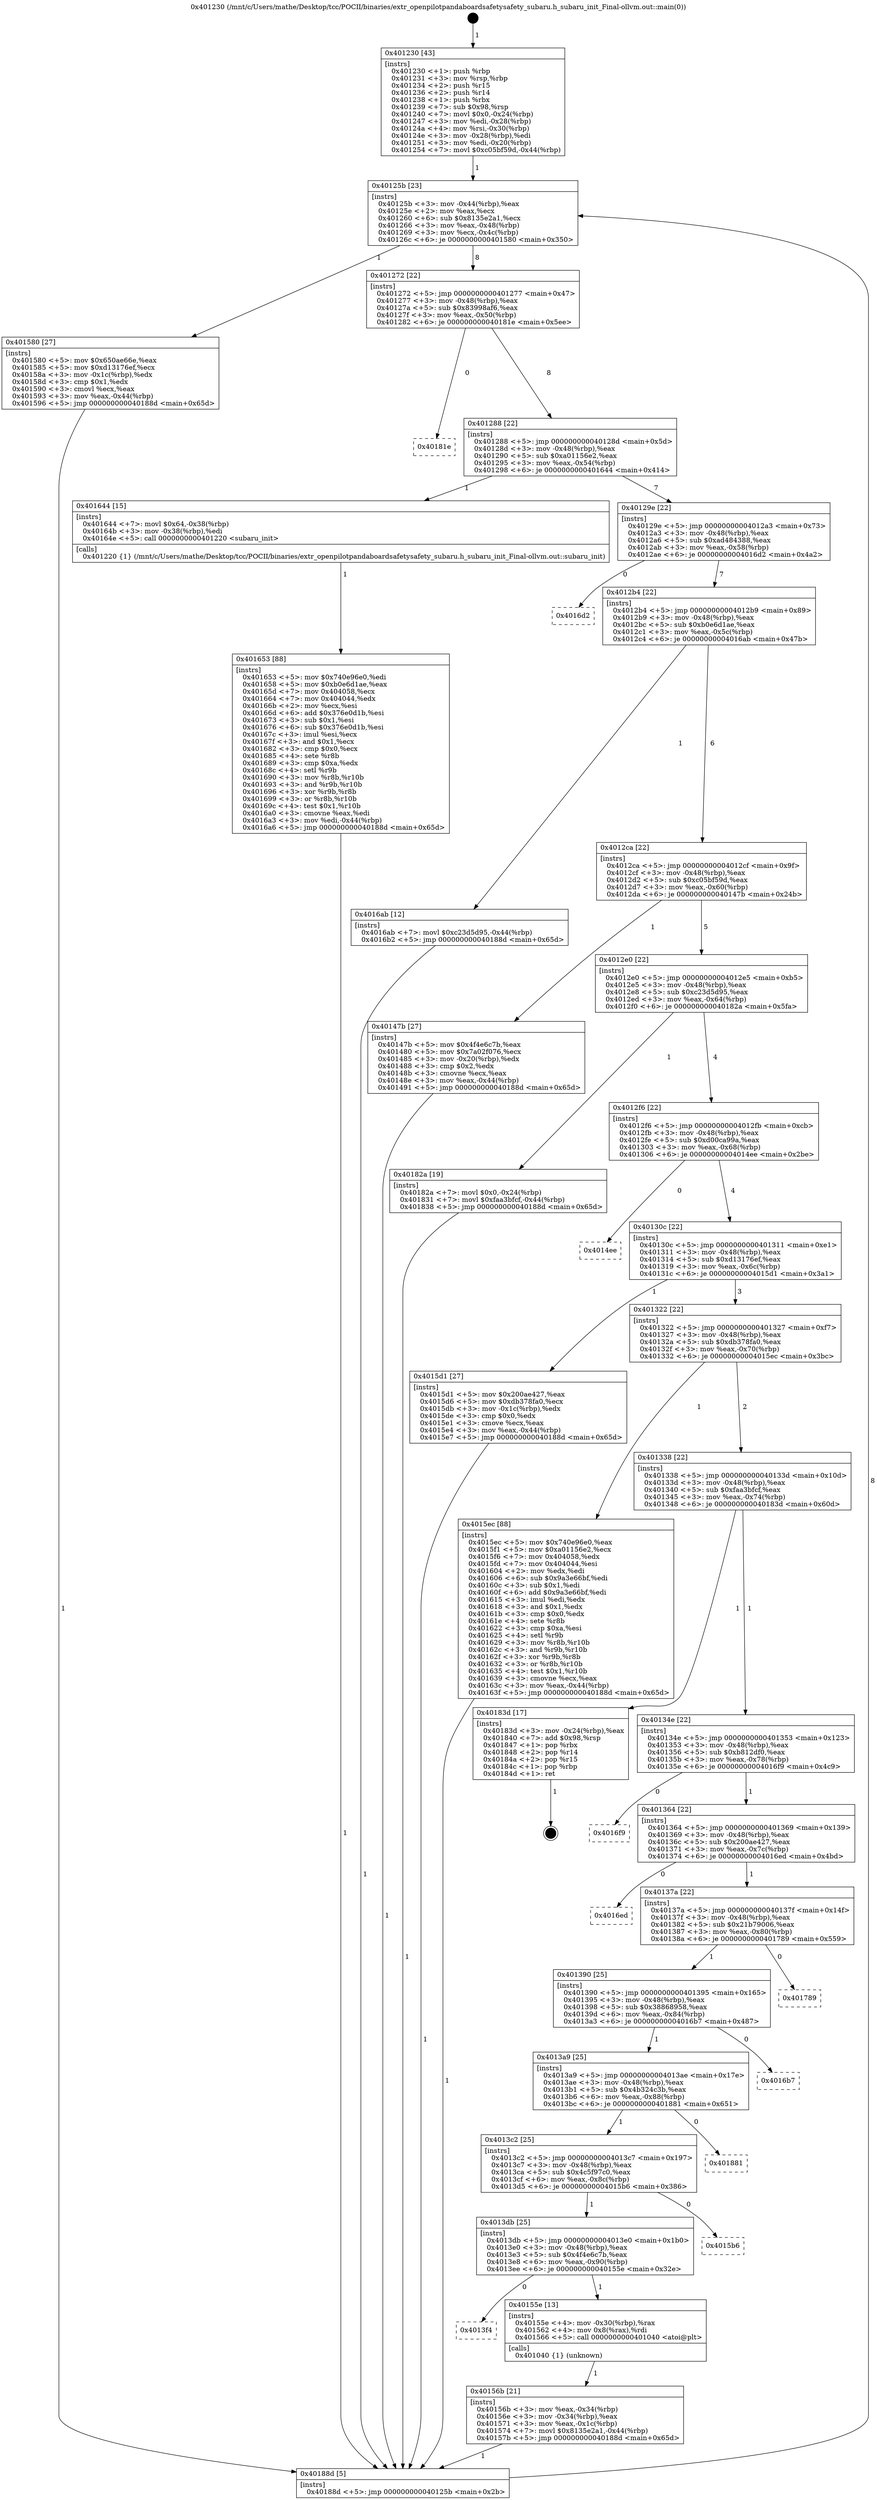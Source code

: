 digraph "0x401230" {
  label = "0x401230 (/mnt/c/Users/mathe/Desktop/tcc/POCII/binaries/extr_openpilotpandaboardsafetysafety_subaru.h_subaru_init_Final-ollvm.out::main(0))"
  labelloc = "t"
  node[shape=record]

  Entry [label="",width=0.3,height=0.3,shape=circle,fillcolor=black,style=filled]
  "0x40125b" [label="{
     0x40125b [23]\l
     | [instrs]\l
     &nbsp;&nbsp;0x40125b \<+3\>: mov -0x44(%rbp),%eax\l
     &nbsp;&nbsp;0x40125e \<+2\>: mov %eax,%ecx\l
     &nbsp;&nbsp;0x401260 \<+6\>: sub $0x8135e2a1,%ecx\l
     &nbsp;&nbsp;0x401266 \<+3\>: mov %eax,-0x48(%rbp)\l
     &nbsp;&nbsp;0x401269 \<+3\>: mov %ecx,-0x4c(%rbp)\l
     &nbsp;&nbsp;0x40126c \<+6\>: je 0000000000401580 \<main+0x350\>\l
  }"]
  "0x401580" [label="{
     0x401580 [27]\l
     | [instrs]\l
     &nbsp;&nbsp;0x401580 \<+5\>: mov $0x650ae66e,%eax\l
     &nbsp;&nbsp;0x401585 \<+5\>: mov $0xd13176ef,%ecx\l
     &nbsp;&nbsp;0x40158a \<+3\>: mov -0x1c(%rbp),%edx\l
     &nbsp;&nbsp;0x40158d \<+3\>: cmp $0x1,%edx\l
     &nbsp;&nbsp;0x401590 \<+3\>: cmovl %ecx,%eax\l
     &nbsp;&nbsp;0x401593 \<+3\>: mov %eax,-0x44(%rbp)\l
     &nbsp;&nbsp;0x401596 \<+5\>: jmp 000000000040188d \<main+0x65d\>\l
  }"]
  "0x401272" [label="{
     0x401272 [22]\l
     | [instrs]\l
     &nbsp;&nbsp;0x401272 \<+5\>: jmp 0000000000401277 \<main+0x47\>\l
     &nbsp;&nbsp;0x401277 \<+3\>: mov -0x48(%rbp),%eax\l
     &nbsp;&nbsp;0x40127a \<+5\>: sub $0x83998af6,%eax\l
     &nbsp;&nbsp;0x40127f \<+3\>: mov %eax,-0x50(%rbp)\l
     &nbsp;&nbsp;0x401282 \<+6\>: je 000000000040181e \<main+0x5ee\>\l
  }"]
  Exit [label="",width=0.3,height=0.3,shape=circle,fillcolor=black,style=filled,peripheries=2]
  "0x40181e" [label="{
     0x40181e\l
  }", style=dashed]
  "0x401288" [label="{
     0x401288 [22]\l
     | [instrs]\l
     &nbsp;&nbsp;0x401288 \<+5\>: jmp 000000000040128d \<main+0x5d\>\l
     &nbsp;&nbsp;0x40128d \<+3\>: mov -0x48(%rbp),%eax\l
     &nbsp;&nbsp;0x401290 \<+5\>: sub $0xa01156e2,%eax\l
     &nbsp;&nbsp;0x401295 \<+3\>: mov %eax,-0x54(%rbp)\l
     &nbsp;&nbsp;0x401298 \<+6\>: je 0000000000401644 \<main+0x414\>\l
  }"]
  "0x401653" [label="{
     0x401653 [88]\l
     | [instrs]\l
     &nbsp;&nbsp;0x401653 \<+5\>: mov $0x740e96e0,%edi\l
     &nbsp;&nbsp;0x401658 \<+5\>: mov $0xb0e6d1ae,%eax\l
     &nbsp;&nbsp;0x40165d \<+7\>: mov 0x404058,%ecx\l
     &nbsp;&nbsp;0x401664 \<+7\>: mov 0x404044,%edx\l
     &nbsp;&nbsp;0x40166b \<+2\>: mov %ecx,%esi\l
     &nbsp;&nbsp;0x40166d \<+6\>: add $0x376e0d1b,%esi\l
     &nbsp;&nbsp;0x401673 \<+3\>: sub $0x1,%esi\l
     &nbsp;&nbsp;0x401676 \<+6\>: sub $0x376e0d1b,%esi\l
     &nbsp;&nbsp;0x40167c \<+3\>: imul %esi,%ecx\l
     &nbsp;&nbsp;0x40167f \<+3\>: and $0x1,%ecx\l
     &nbsp;&nbsp;0x401682 \<+3\>: cmp $0x0,%ecx\l
     &nbsp;&nbsp;0x401685 \<+4\>: sete %r8b\l
     &nbsp;&nbsp;0x401689 \<+3\>: cmp $0xa,%edx\l
     &nbsp;&nbsp;0x40168c \<+4\>: setl %r9b\l
     &nbsp;&nbsp;0x401690 \<+3\>: mov %r8b,%r10b\l
     &nbsp;&nbsp;0x401693 \<+3\>: and %r9b,%r10b\l
     &nbsp;&nbsp;0x401696 \<+3\>: xor %r9b,%r8b\l
     &nbsp;&nbsp;0x401699 \<+3\>: or %r8b,%r10b\l
     &nbsp;&nbsp;0x40169c \<+4\>: test $0x1,%r10b\l
     &nbsp;&nbsp;0x4016a0 \<+3\>: cmovne %eax,%edi\l
     &nbsp;&nbsp;0x4016a3 \<+3\>: mov %edi,-0x44(%rbp)\l
     &nbsp;&nbsp;0x4016a6 \<+5\>: jmp 000000000040188d \<main+0x65d\>\l
  }"]
  "0x401644" [label="{
     0x401644 [15]\l
     | [instrs]\l
     &nbsp;&nbsp;0x401644 \<+7\>: movl $0x64,-0x38(%rbp)\l
     &nbsp;&nbsp;0x40164b \<+3\>: mov -0x38(%rbp),%edi\l
     &nbsp;&nbsp;0x40164e \<+5\>: call 0000000000401220 \<subaru_init\>\l
     | [calls]\l
     &nbsp;&nbsp;0x401220 \{1\} (/mnt/c/Users/mathe/Desktop/tcc/POCII/binaries/extr_openpilotpandaboardsafetysafety_subaru.h_subaru_init_Final-ollvm.out::subaru_init)\l
  }"]
  "0x40129e" [label="{
     0x40129e [22]\l
     | [instrs]\l
     &nbsp;&nbsp;0x40129e \<+5\>: jmp 00000000004012a3 \<main+0x73\>\l
     &nbsp;&nbsp;0x4012a3 \<+3\>: mov -0x48(%rbp),%eax\l
     &nbsp;&nbsp;0x4012a6 \<+5\>: sub $0xad484388,%eax\l
     &nbsp;&nbsp;0x4012ab \<+3\>: mov %eax,-0x58(%rbp)\l
     &nbsp;&nbsp;0x4012ae \<+6\>: je 00000000004016d2 \<main+0x4a2\>\l
  }"]
  "0x40156b" [label="{
     0x40156b [21]\l
     | [instrs]\l
     &nbsp;&nbsp;0x40156b \<+3\>: mov %eax,-0x34(%rbp)\l
     &nbsp;&nbsp;0x40156e \<+3\>: mov -0x34(%rbp),%eax\l
     &nbsp;&nbsp;0x401571 \<+3\>: mov %eax,-0x1c(%rbp)\l
     &nbsp;&nbsp;0x401574 \<+7\>: movl $0x8135e2a1,-0x44(%rbp)\l
     &nbsp;&nbsp;0x40157b \<+5\>: jmp 000000000040188d \<main+0x65d\>\l
  }"]
  "0x4016d2" [label="{
     0x4016d2\l
  }", style=dashed]
  "0x4012b4" [label="{
     0x4012b4 [22]\l
     | [instrs]\l
     &nbsp;&nbsp;0x4012b4 \<+5\>: jmp 00000000004012b9 \<main+0x89\>\l
     &nbsp;&nbsp;0x4012b9 \<+3\>: mov -0x48(%rbp),%eax\l
     &nbsp;&nbsp;0x4012bc \<+5\>: sub $0xb0e6d1ae,%eax\l
     &nbsp;&nbsp;0x4012c1 \<+3\>: mov %eax,-0x5c(%rbp)\l
     &nbsp;&nbsp;0x4012c4 \<+6\>: je 00000000004016ab \<main+0x47b\>\l
  }"]
  "0x4013f4" [label="{
     0x4013f4\l
  }", style=dashed]
  "0x4016ab" [label="{
     0x4016ab [12]\l
     | [instrs]\l
     &nbsp;&nbsp;0x4016ab \<+7\>: movl $0xc23d5d95,-0x44(%rbp)\l
     &nbsp;&nbsp;0x4016b2 \<+5\>: jmp 000000000040188d \<main+0x65d\>\l
  }"]
  "0x4012ca" [label="{
     0x4012ca [22]\l
     | [instrs]\l
     &nbsp;&nbsp;0x4012ca \<+5\>: jmp 00000000004012cf \<main+0x9f\>\l
     &nbsp;&nbsp;0x4012cf \<+3\>: mov -0x48(%rbp),%eax\l
     &nbsp;&nbsp;0x4012d2 \<+5\>: sub $0xc05bf59d,%eax\l
     &nbsp;&nbsp;0x4012d7 \<+3\>: mov %eax,-0x60(%rbp)\l
     &nbsp;&nbsp;0x4012da \<+6\>: je 000000000040147b \<main+0x24b\>\l
  }"]
  "0x40155e" [label="{
     0x40155e [13]\l
     | [instrs]\l
     &nbsp;&nbsp;0x40155e \<+4\>: mov -0x30(%rbp),%rax\l
     &nbsp;&nbsp;0x401562 \<+4\>: mov 0x8(%rax),%rdi\l
     &nbsp;&nbsp;0x401566 \<+5\>: call 0000000000401040 \<atoi@plt\>\l
     | [calls]\l
     &nbsp;&nbsp;0x401040 \{1\} (unknown)\l
  }"]
  "0x40147b" [label="{
     0x40147b [27]\l
     | [instrs]\l
     &nbsp;&nbsp;0x40147b \<+5\>: mov $0x4f4e6c7b,%eax\l
     &nbsp;&nbsp;0x401480 \<+5\>: mov $0x7a02f076,%ecx\l
     &nbsp;&nbsp;0x401485 \<+3\>: mov -0x20(%rbp),%edx\l
     &nbsp;&nbsp;0x401488 \<+3\>: cmp $0x2,%edx\l
     &nbsp;&nbsp;0x40148b \<+3\>: cmovne %ecx,%eax\l
     &nbsp;&nbsp;0x40148e \<+3\>: mov %eax,-0x44(%rbp)\l
     &nbsp;&nbsp;0x401491 \<+5\>: jmp 000000000040188d \<main+0x65d\>\l
  }"]
  "0x4012e0" [label="{
     0x4012e0 [22]\l
     | [instrs]\l
     &nbsp;&nbsp;0x4012e0 \<+5\>: jmp 00000000004012e5 \<main+0xb5\>\l
     &nbsp;&nbsp;0x4012e5 \<+3\>: mov -0x48(%rbp),%eax\l
     &nbsp;&nbsp;0x4012e8 \<+5\>: sub $0xc23d5d95,%eax\l
     &nbsp;&nbsp;0x4012ed \<+3\>: mov %eax,-0x64(%rbp)\l
     &nbsp;&nbsp;0x4012f0 \<+6\>: je 000000000040182a \<main+0x5fa\>\l
  }"]
  "0x40188d" [label="{
     0x40188d [5]\l
     | [instrs]\l
     &nbsp;&nbsp;0x40188d \<+5\>: jmp 000000000040125b \<main+0x2b\>\l
  }"]
  "0x401230" [label="{
     0x401230 [43]\l
     | [instrs]\l
     &nbsp;&nbsp;0x401230 \<+1\>: push %rbp\l
     &nbsp;&nbsp;0x401231 \<+3\>: mov %rsp,%rbp\l
     &nbsp;&nbsp;0x401234 \<+2\>: push %r15\l
     &nbsp;&nbsp;0x401236 \<+2\>: push %r14\l
     &nbsp;&nbsp;0x401238 \<+1\>: push %rbx\l
     &nbsp;&nbsp;0x401239 \<+7\>: sub $0x98,%rsp\l
     &nbsp;&nbsp;0x401240 \<+7\>: movl $0x0,-0x24(%rbp)\l
     &nbsp;&nbsp;0x401247 \<+3\>: mov %edi,-0x28(%rbp)\l
     &nbsp;&nbsp;0x40124a \<+4\>: mov %rsi,-0x30(%rbp)\l
     &nbsp;&nbsp;0x40124e \<+3\>: mov -0x28(%rbp),%edi\l
     &nbsp;&nbsp;0x401251 \<+3\>: mov %edi,-0x20(%rbp)\l
     &nbsp;&nbsp;0x401254 \<+7\>: movl $0xc05bf59d,-0x44(%rbp)\l
  }"]
  "0x4013db" [label="{
     0x4013db [25]\l
     | [instrs]\l
     &nbsp;&nbsp;0x4013db \<+5\>: jmp 00000000004013e0 \<main+0x1b0\>\l
     &nbsp;&nbsp;0x4013e0 \<+3\>: mov -0x48(%rbp),%eax\l
     &nbsp;&nbsp;0x4013e3 \<+5\>: sub $0x4f4e6c7b,%eax\l
     &nbsp;&nbsp;0x4013e8 \<+6\>: mov %eax,-0x90(%rbp)\l
     &nbsp;&nbsp;0x4013ee \<+6\>: je 000000000040155e \<main+0x32e\>\l
  }"]
  "0x40182a" [label="{
     0x40182a [19]\l
     | [instrs]\l
     &nbsp;&nbsp;0x40182a \<+7\>: movl $0x0,-0x24(%rbp)\l
     &nbsp;&nbsp;0x401831 \<+7\>: movl $0xfaa3bfcf,-0x44(%rbp)\l
     &nbsp;&nbsp;0x401838 \<+5\>: jmp 000000000040188d \<main+0x65d\>\l
  }"]
  "0x4012f6" [label="{
     0x4012f6 [22]\l
     | [instrs]\l
     &nbsp;&nbsp;0x4012f6 \<+5\>: jmp 00000000004012fb \<main+0xcb\>\l
     &nbsp;&nbsp;0x4012fb \<+3\>: mov -0x48(%rbp),%eax\l
     &nbsp;&nbsp;0x4012fe \<+5\>: sub $0xd00ca99a,%eax\l
     &nbsp;&nbsp;0x401303 \<+3\>: mov %eax,-0x68(%rbp)\l
     &nbsp;&nbsp;0x401306 \<+6\>: je 00000000004014ee \<main+0x2be\>\l
  }"]
  "0x4015b6" [label="{
     0x4015b6\l
  }", style=dashed]
  "0x4014ee" [label="{
     0x4014ee\l
  }", style=dashed]
  "0x40130c" [label="{
     0x40130c [22]\l
     | [instrs]\l
     &nbsp;&nbsp;0x40130c \<+5\>: jmp 0000000000401311 \<main+0xe1\>\l
     &nbsp;&nbsp;0x401311 \<+3\>: mov -0x48(%rbp),%eax\l
     &nbsp;&nbsp;0x401314 \<+5\>: sub $0xd13176ef,%eax\l
     &nbsp;&nbsp;0x401319 \<+3\>: mov %eax,-0x6c(%rbp)\l
     &nbsp;&nbsp;0x40131c \<+6\>: je 00000000004015d1 \<main+0x3a1\>\l
  }"]
  "0x4013c2" [label="{
     0x4013c2 [25]\l
     | [instrs]\l
     &nbsp;&nbsp;0x4013c2 \<+5\>: jmp 00000000004013c7 \<main+0x197\>\l
     &nbsp;&nbsp;0x4013c7 \<+3\>: mov -0x48(%rbp),%eax\l
     &nbsp;&nbsp;0x4013ca \<+5\>: sub $0x4c5f97c0,%eax\l
     &nbsp;&nbsp;0x4013cf \<+6\>: mov %eax,-0x8c(%rbp)\l
     &nbsp;&nbsp;0x4013d5 \<+6\>: je 00000000004015b6 \<main+0x386\>\l
  }"]
  "0x4015d1" [label="{
     0x4015d1 [27]\l
     | [instrs]\l
     &nbsp;&nbsp;0x4015d1 \<+5\>: mov $0x200ae427,%eax\l
     &nbsp;&nbsp;0x4015d6 \<+5\>: mov $0xdb378fa0,%ecx\l
     &nbsp;&nbsp;0x4015db \<+3\>: mov -0x1c(%rbp),%edx\l
     &nbsp;&nbsp;0x4015de \<+3\>: cmp $0x0,%edx\l
     &nbsp;&nbsp;0x4015e1 \<+3\>: cmove %ecx,%eax\l
     &nbsp;&nbsp;0x4015e4 \<+3\>: mov %eax,-0x44(%rbp)\l
     &nbsp;&nbsp;0x4015e7 \<+5\>: jmp 000000000040188d \<main+0x65d\>\l
  }"]
  "0x401322" [label="{
     0x401322 [22]\l
     | [instrs]\l
     &nbsp;&nbsp;0x401322 \<+5\>: jmp 0000000000401327 \<main+0xf7\>\l
     &nbsp;&nbsp;0x401327 \<+3\>: mov -0x48(%rbp),%eax\l
     &nbsp;&nbsp;0x40132a \<+5\>: sub $0xdb378fa0,%eax\l
     &nbsp;&nbsp;0x40132f \<+3\>: mov %eax,-0x70(%rbp)\l
     &nbsp;&nbsp;0x401332 \<+6\>: je 00000000004015ec \<main+0x3bc\>\l
  }"]
  "0x401881" [label="{
     0x401881\l
  }", style=dashed]
  "0x4015ec" [label="{
     0x4015ec [88]\l
     | [instrs]\l
     &nbsp;&nbsp;0x4015ec \<+5\>: mov $0x740e96e0,%eax\l
     &nbsp;&nbsp;0x4015f1 \<+5\>: mov $0xa01156e2,%ecx\l
     &nbsp;&nbsp;0x4015f6 \<+7\>: mov 0x404058,%edx\l
     &nbsp;&nbsp;0x4015fd \<+7\>: mov 0x404044,%esi\l
     &nbsp;&nbsp;0x401604 \<+2\>: mov %edx,%edi\l
     &nbsp;&nbsp;0x401606 \<+6\>: sub $0x9a3e66bf,%edi\l
     &nbsp;&nbsp;0x40160c \<+3\>: sub $0x1,%edi\l
     &nbsp;&nbsp;0x40160f \<+6\>: add $0x9a3e66bf,%edi\l
     &nbsp;&nbsp;0x401615 \<+3\>: imul %edi,%edx\l
     &nbsp;&nbsp;0x401618 \<+3\>: and $0x1,%edx\l
     &nbsp;&nbsp;0x40161b \<+3\>: cmp $0x0,%edx\l
     &nbsp;&nbsp;0x40161e \<+4\>: sete %r8b\l
     &nbsp;&nbsp;0x401622 \<+3\>: cmp $0xa,%esi\l
     &nbsp;&nbsp;0x401625 \<+4\>: setl %r9b\l
     &nbsp;&nbsp;0x401629 \<+3\>: mov %r8b,%r10b\l
     &nbsp;&nbsp;0x40162c \<+3\>: and %r9b,%r10b\l
     &nbsp;&nbsp;0x40162f \<+3\>: xor %r9b,%r8b\l
     &nbsp;&nbsp;0x401632 \<+3\>: or %r8b,%r10b\l
     &nbsp;&nbsp;0x401635 \<+4\>: test $0x1,%r10b\l
     &nbsp;&nbsp;0x401639 \<+3\>: cmovne %ecx,%eax\l
     &nbsp;&nbsp;0x40163c \<+3\>: mov %eax,-0x44(%rbp)\l
     &nbsp;&nbsp;0x40163f \<+5\>: jmp 000000000040188d \<main+0x65d\>\l
  }"]
  "0x401338" [label="{
     0x401338 [22]\l
     | [instrs]\l
     &nbsp;&nbsp;0x401338 \<+5\>: jmp 000000000040133d \<main+0x10d\>\l
     &nbsp;&nbsp;0x40133d \<+3\>: mov -0x48(%rbp),%eax\l
     &nbsp;&nbsp;0x401340 \<+5\>: sub $0xfaa3bfcf,%eax\l
     &nbsp;&nbsp;0x401345 \<+3\>: mov %eax,-0x74(%rbp)\l
     &nbsp;&nbsp;0x401348 \<+6\>: je 000000000040183d \<main+0x60d\>\l
  }"]
  "0x4013a9" [label="{
     0x4013a9 [25]\l
     | [instrs]\l
     &nbsp;&nbsp;0x4013a9 \<+5\>: jmp 00000000004013ae \<main+0x17e\>\l
     &nbsp;&nbsp;0x4013ae \<+3\>: mov -0x48(%rbp),%eax\l
     &nbsp;&nbsp;0x4013b1 \<+5\>: sub $0x4b324c3b,%eax\l
     &nbsp;&nbsp;0x4013b6 \<+6\>: mov %eax,-0x88(%rbp)\l
     &nbsp;&nbsp;0x4013bc \<+6\>: je 0000000000401881 \<main+0x651\>\l
  }"]
  "0x40183d" [label="{
     0x40183d [17]\l
     | [instrs]\l
     &nbsp;&nbsp;0x40183d \<+3\>: mov -0x24(%rbp),%eax\l
     &nbsp;&nbsp;0x401840 \<+7\>: add $0x98,%rsp\l
     &nbsp;&nbsp;0x401847 \<+1\>: pop %rbx\l
     &nbsp;&nbsp;0x401848 \<+2\>: pop %r14\l
     &nbsp;&nbsp;0x40184a \<+2\>: pop %r15\l
     &nbsp;&nbsp;0x40184c \<+1\>: pop %rbp\l
     &nbsp;&nbsp;0x40184d \<+1\>: ret\l
  }"]
  "0x40134e" [label="{
     0x40134e [22]\l
     | [instrs]\l
     &nbsp;&nbsp;0x40134e \<+5\>: jmp 0000000000401353 \<main+0x123\>\l
     &nbsp;&nbsp;0x401353 \<+3\>: mov -0x48(%rbp),%eax\l
     &nbsp;&nbsp;0x401356 \<+5\>: sub $0xb812df0,%eax\l
     &nbsp;&nbsp;0x40135b \<+3\>: mov %eax,-0x78(%rbp)\l
     &nbsp;&nbsp;0x40135e \<+6\>: je 00000000004016f9 \<main+0x4c9\>\l
  }"]
  "0x4016b7" [label="{
     0x4016b7\l
  }", style=dashed]
  "0x4016f9" [label="{
     0x4016f9\l
  }", style=dashed]
  "0x401364" [label="{
     0x401364 [22]\l
     | [instrs]\l
     &nbsp;&nbsp;0x401364 \<+5\>: jmp 0000000000401369 \<main+0x139\>\l
     &nbsp;&nbsp;0x401369 \<+3\>: mov -0x48(%rbp),%eax\l
     &nbsp;&nbsp;0x40136c \<+5\>: sub $0x200ae427,%eax\l
     &nbsp;&nbsp;0x401371 \<+3\>: mov %eax,-0x7c(%rbp)\l
     &nbsp;&nbsp;0x401374 \<+6\>: je 00000000004016ed \<main+0x4bd\>\l
  }"]
  "0x401390" [label="{
     0x401390 [25]\l
     | [instrs]\l
     &nbsp;&nbsp;0x401390 \<+5\>: jmp 0000000000401395 \<main+0x165\>\l
     &nbsp;&nbsp;0x401395 \<+3\>: mov -0x48(%rbp),%eax\l
     &nbsp;&nbsp;0x401398 \<+5\>: sub $0x38868958,%eax\l
     &nbsp;&nbsp;0x40139d \<+6\>: mov %eax,-0x84(%rbp)\l
     &nbsp;&nbsp;0x4013a3 \<+6\>: je 00000000004016b7 \<main+0x487\>\l
  }"]
  "0x4016ed" [label="{
     0x4016ed\l
  }", style=dashed]
  "0x40137a" [label="{
     0x40137a [22]\l
     | [instrs]\l
     &nbsp;&nbsp;0x40137a \<+5\>: jmp 000000000040137f \<main+0x14f\>\l
     &nbsp;&nbsp;0x40137f \<+3\>: mov -0x48(%rbp),%eax\l
     &nbsp;&nbsp;0x401382 \<+5\>: sub $0x21b79006,%eax\l
     &nbsp;&nbsp;0x401387 \<+3\>: mov %eax,-0x80(%rbp)\l
     &nbsp;&nbsp;0x40138a \<+6\>: je 0000000000401789 \<main+0x559\>\l
  }"]
  "0x401789" [label="{
     0x401789\l
  }", style=dashed]
  Entry -> "0x401230" [label=" 1"]
  "0x40125b" -> "0x401580" [label=" 1"]
  "0x40125b" -> "0x401272" [label=" 8"]
  "0x40183d" -> Exit [label=" 1"]
  "0x401272" -> "0x40181e" [label=" 0"]
  "0x401272" -> "0x401288" [label=" 8"]
  "0x40182a" -> "0x40188d" [label=" 1"]
  "0x401288" -> "0x401644" [label=" 1"]
  "0x401288" -> "0x40129e" [label=" 7"]
  "0x4016ab" -> "0x40188d" [label=" 1"]
  "0x40129e" -> "0x4016d2" [label=" 0"]
  "0x40129e" -> "0x4012b4" [label=" 7"]
  "0x401653" -> "0x40188d" [label=" 1"]
  "0x4012b4" -> "0x4016ab" [label=" 1"]
  "0x4012b4" -> "0x4012ca" [label=" 6"]
  "0x401644" -> "0x401653" [label=" 1"]
  "0x4012ca" -> "0x40147b" [label=" 1"]
  "0x4012ca" -> "0x4012e0" [label=" 5"]
  "0x40147b" -> "0x40188d" [label=" 1"]
  "0x401230" -> "0x40125b" [label=" 1"]
  "0x40188d" -> "0x40125b" [label=" 8"]
  "0x4015ec" -> "0x40188d" [label=" 1"]
  "0x4012e0" -> "0x40182a" [label=" 1"]
  "0x4012e0" -> "0x4012f6" [label=" 4"]
  "0x401580" -> "0x40188d" [label=" 1"]
  "0x4012f6" -> "0x4014ee" [label=" 0"]
  "0x4012f6" -> "0x40130c" [label=" 4"]
  "0x40156b" -> "0x40188d" [label=" 1"]
  "0x40130c" -> "0x4015d1" [label=" 1"]
  "0x40130c" -> "0x401322" [label=" 3"]
  "0x4013db" -> "0x4013f4" [label=" 0"]
  "0x401322" -> "0x4015ec" [label=" 1"]
  "0x401322" -> "0x401338" [label=" 2"]
  "0x4013db" -> "0x40155e" [label=" 1"]
  "0x401338" -> "0x40183d" [label=" 1"]
  "0x401338" -> "0x40134e" [label=" 1"]
  "0x4013c2" -> "0x4013db" [label=" 1"]
  "0x40134e" -> "0x4016f9" [label=" 0"]
  "0x40134e" -> "0x401364" [label=" 1"]
  "0x4013c2" -> "0x4015b6" [label=" 0"]
  "0x401364" -> "0x4016ed" [label=" 0"]
  "0x401364" -> "0x40137a" [label=" 1"]
  "0x4013a9" -> "0x4013c2" [label=" 1"]
  "0x40137a" -> "0x401789" [label=" 0"]
  "0x40137a" -> "0x401390" [label=" 1"]
  "0x40155e" -> "0x40156b" [label=" 1"]
  "0x401390" -> "0x4016b7" [label=" 0"]
  "0x401390" -> "0x4013a9" [label=" 1"]
  "0x4015d1" -> "0x40188d" [label=" 1"]
  "0x4013a9" -> "0x401881" [label=" 0"]
}
